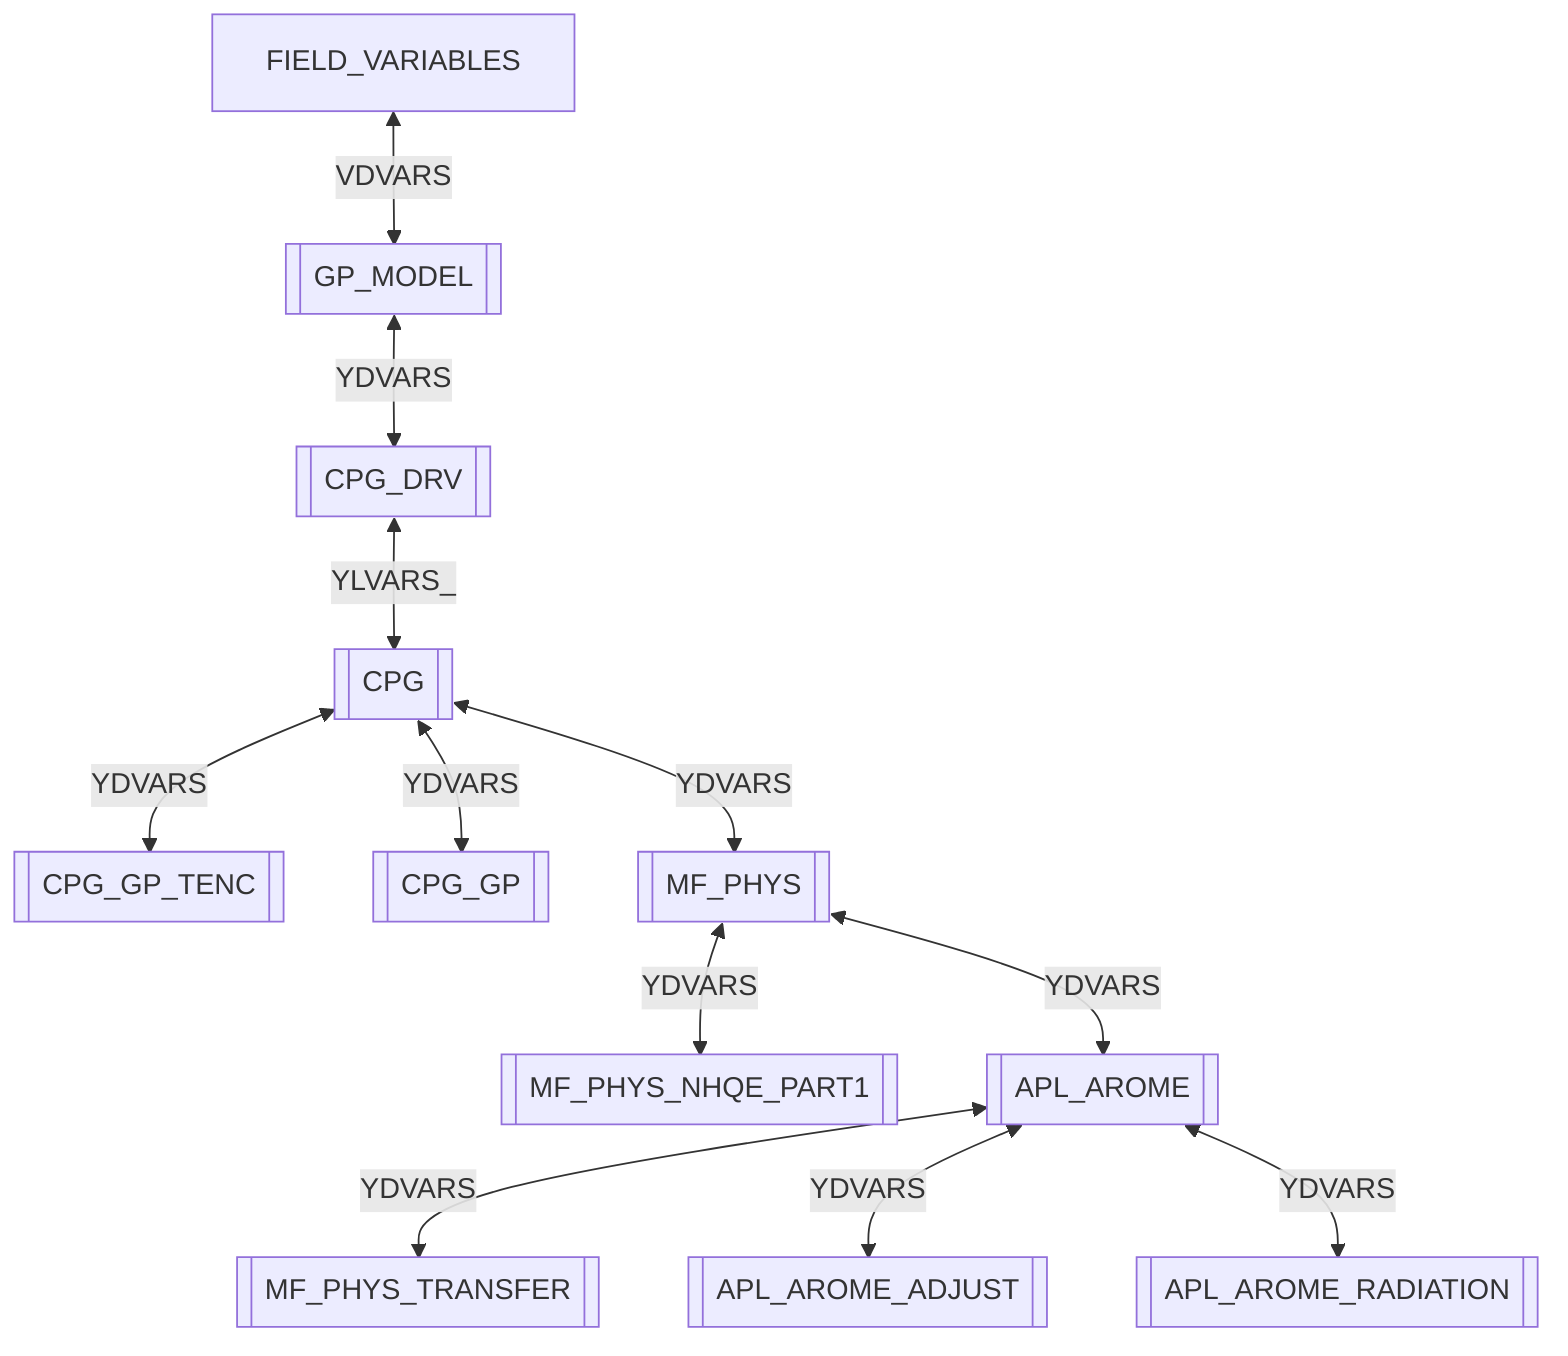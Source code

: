 flowchart TD
    FV[FIELD_VARIABLES]
    GP_MODEL@{ shape: subproc, label: "GP_MODEL"}
    CPG_DRV@{ shape: subproc, label: "CPG_DRV"}
    CPG@{ shape: subproc, label: "CPG"}
    CPG_GP_TENC@{ shape: subproc, label: "CPG_GP_TENC"}
    CPG_GP@{ shape: subproc, label: "CPG_GP"}
    MF_PHYS@{ shape: subproc, label: "MF_PHYS"}
    MF_PHYS_NHQE_PART1@{ shape: subproc, label: "MF_PHYS_NHQE_PART1"}
    APL_AROME@{ shape: subproc, label: "APL_AROME"}
    MF_PHYS_TRANSFER@{ shape: subproc, label: "MF_PHYS_TRANSFER"}
    APL_AROME_ADJUST@{ shape: subproc, label: "APL_AROME_ADJUST"}
    APL_AROME_RADIATION@{ shape: subproc, label: "APL_AROME_RADIATION"}

    FV        <-- VDVARS  --> GP_MODEL 
    GP_MODEL  <-- YDVARS  --> CPG_DRV
    CPG_DRV   <-- YLVARS_ --> CPG
    CPG       <-- YDVARS  --> CPG_GP_TENC
    CPG       <-- YDVARS  --> CPG_GP
    CPG       <-- YDVARS  --> MF_PHYS
    MF_PHYS   <-- YDVARS  --> MF_PHYS_NHQE_PART1
    MF_PHYS   <-- YDVARS  --> APL_AROME
    APL_AROME <-- YDVARS  --> MF_PHYS_TRANSFER
    APL_AROME <-- YDVARS  --> APL_AROME_ADJUST
    APL_AROME <-- YDVARS  --> APL_AROME_RADIATION